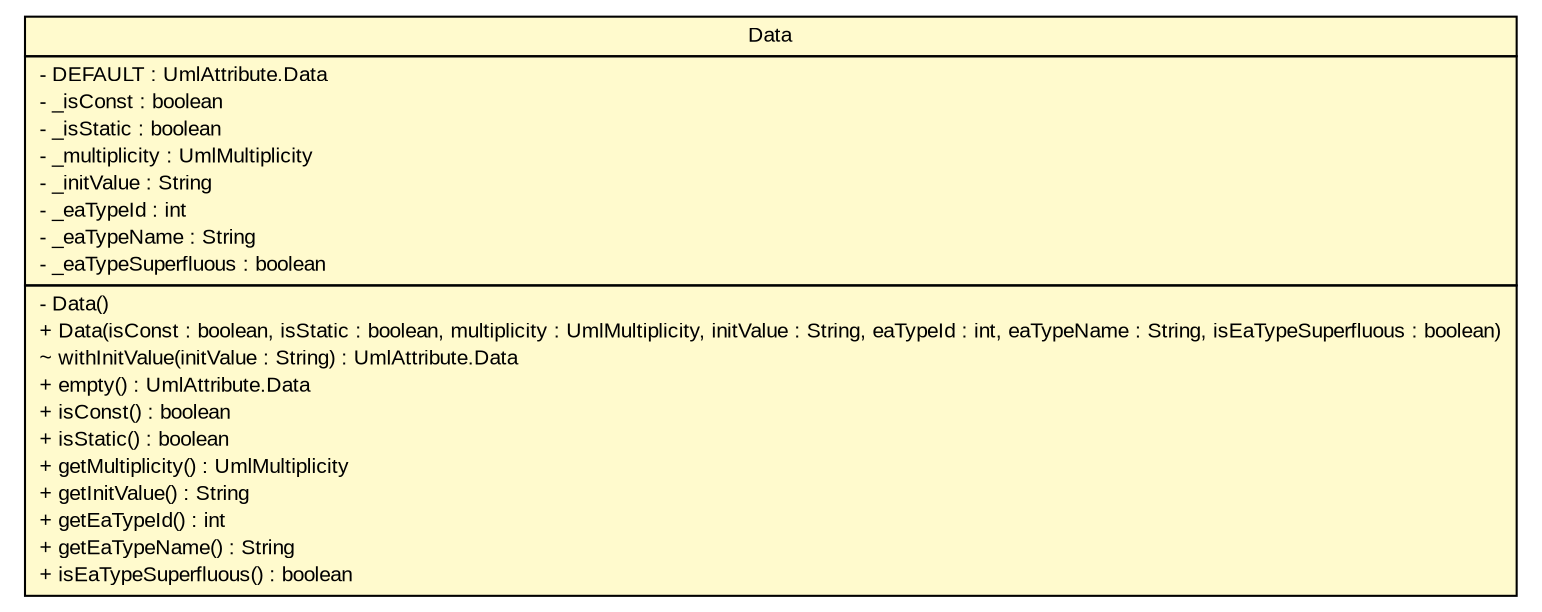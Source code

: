 #!/usr/local/bin/dot
#
# Class diagram 
# Generated by UMLGraph version R5_6_6-6-g3bdff0 (http://www.umlgraph.org/)
#

digraph G {
	edge [fontname="arial",fontsize=10,labelfontname="arial",labelfontsize=10];
	node [fontname="arial",fontsize=10,shape=plaintext];
	nodesep=0.25;
	ranksep=0.5;
	// org.tanjakostic.jcleancim.model.UmlAttribute.Data
	c184021 [label=<<table title="org.tanjakostic.jcleancim.model.UmlAttribute.Data" border="0" cellborder="1" cellspacing="0" cellpadding="2" port="p" bgcolor="lemonChiffon" href="./UmlAttribute.Data.html">
		<tr><td><table border="0" cellspacing="0" cellpadding="1">
<tr><td align="center" balign="center"> Data </td></tr>
		</table></td></tr>
		<tr><td><table border="0" cellspacing="0" cellpadding="1">
<tr><td align="left" balign="left"> - DEFAULT : UmlAttribute.Data </td></tr>
<tr><td align="left" balign="left"> - _isConst : boolean </td></tr>
<tr><td align="left" balign="left"> - _isStatic : boolean </td></tr>
<tr><td align="left" balign="left"> - _multiplicity : UmlMultiplicity </td></tr>
<tr><td align="left" balign="left"> - _initValue : String </td></tr>
<tr><td align="left" balign="left"> - _eaTypeId : int </td></tr>
<tr><td align="left" balign="left"> - _eaTypeName : String </td></tr>
<tr><td align="left" balign="left"> - _eaTypeSuperfluous : boolean </td></tr>
		</table></td></tr>
		<tr><td><table border="0" cellspacing="0" cellpadding="1">
<tr><td align="left" balign="left"> - Data() </td></tr>
<tr><td align="left" balign="left"> + Data(isConst : boolean, isStatic : boolean, multiplicity : UmlMultiplicity, initValue : String, eaTypeId : int, eaTypeName : String, isEaTypeSuperfluous : boolean) </td></tr>
<tr><td align="left" balign="left"> ~ withInitValue(initValue : String) : UmlAttribute.Data </td></tr>
<tr><td align="left" balign="left"> + empty() : UmlAttribute.Data </td></tr>
<tr><td align="left" balign="left"> + isConst() : boolean </td></tr>
<tr><td align="left" balign="left"> + isStatic() : boolean </td></tr>
<tr><td align="left" balign="left"> + getMultiplicity() : UmlMultiplicity </td></tr>
<tr><td align="left" balign="left"> + getInitValue() : String </td></tr>
<tr><td align="left" balign="left"> + getEaTypeId() : int </td></tr>
<tr><td align="left" balign="left"> + getEaTypeName() : String </td></tr>
<tr><td align="left" balign="left"> + isEaTypeSuperfluous() : boolean </td></tr>
		</table></td></tr>
		</table>>, URL="./UmlAttribute.Data.html", fontname="arial", fontcolor="black", fontsize=10.0];
}

